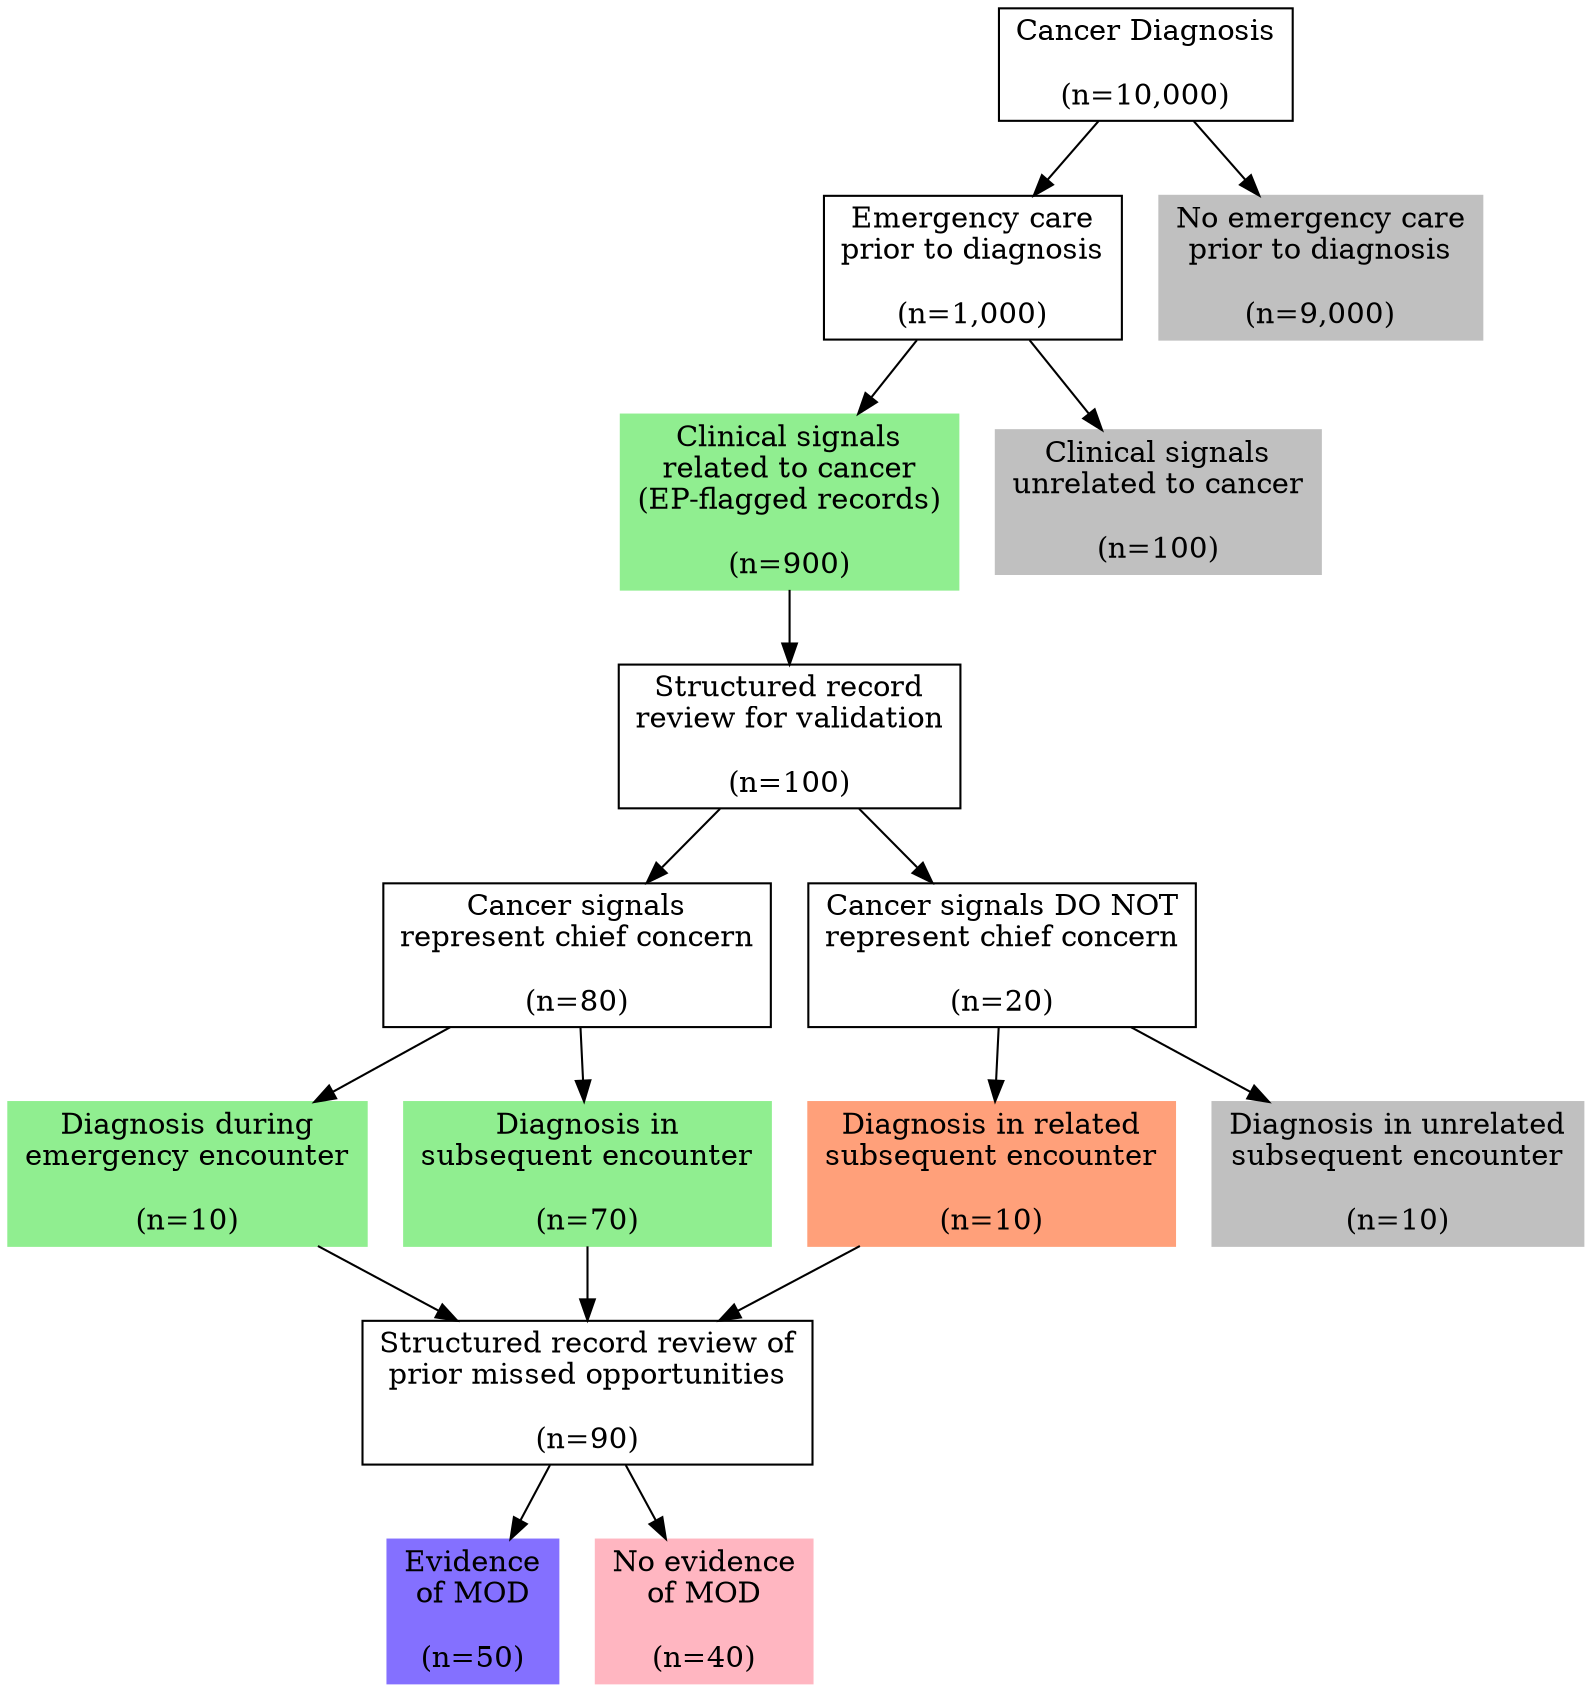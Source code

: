 digraph{

# Nodes

cancer_dx[shape=rectangle, label="Cancer Diagnosis\n\n(n=10,000)"]
emerg[shape=rectangle, label="Emergency care\nprior to diagnosis\n\n(n=1,000)"]
no_emerg[shape=rectangle, label="No emergency care\nprior to diagnosis\n\n(n=9,000)", style=filled, color=grey]
signals_related[shape=rectangle, label="Clinical signals\nrelated to cancer\n(EP-flagged records)\n\n(n=900)", style=filled, color=lightgreen]
signals_unrelated[shape=rectangle, label="Clinical signals\nunrelated to cancer\n\n(n=100)", style=filled, color=grey]

review_sample[shape=rectangle, label="Structured record\nreview for validation\n\n(n=100)"]
chief_concern[shape=rectangle, label="Cancer signals\nrepresent chief concern\n\n(n=80)"]
not_chief[shape=rectangle, label="Cancer signals DO NOT\nrepresent chief concern\n\n(n=20)"]

dx_during_type1[shape=rectangle, label="Diagnosis during\nemergency encounter\n\n(n=10)", style=filled, color=lightgreen]
dx_later_type2[shape=rectangle, label="Diagnosis in\nsubsequent encounter\n\n(n=70)", style=filled, color=lightgreen]
dx_related_type3_incidental[shape=rectangle, label="Diagnosis in related\nsubsequent encounter\n\n(n=10)", style=filled, color=lightsalmon]
dx_unrelated_nonEP_FP[shape=rectangle, label="Diagnosis in unrelated\nsubsequent encounter\n\n(n=10)", style=filled, color=grey]

MOD_review[shape=rectangle, label="Structured record review of\nprior missed opportunities\n\n(n=90)"]
yes_MOD[shape=rectangle, label="Evidence\nof MOD\n\n(n=50)", style=filled, color=lightslateblue]
no_MOD[shape=rectangle, label="No evidence\nof MOD\n\n(n=40)", style=filled, color=lightpink]

# Edges

cancer_dx -> emerg
cancer_dx -> no_emerg
emerg -> signals_unrelated
emerg -> signals_related

signals_related -> review_sample
review_sample -> chief_concern
review_sample -> not_chief
chief_concern -> dx_during_type1
chief_concern -> dx_later_type2
not_chief -> dx_related_type3_incidental
not_chief -> dx_unrelated_nonEP_FP

dx_during_type1 -> MOD_review
dx_later_type2 -> MOD_review
dx_related_type3_incidental -> MOD_review

MOD_review -> yes_MOD
MOD_review -> no_MOD

}
